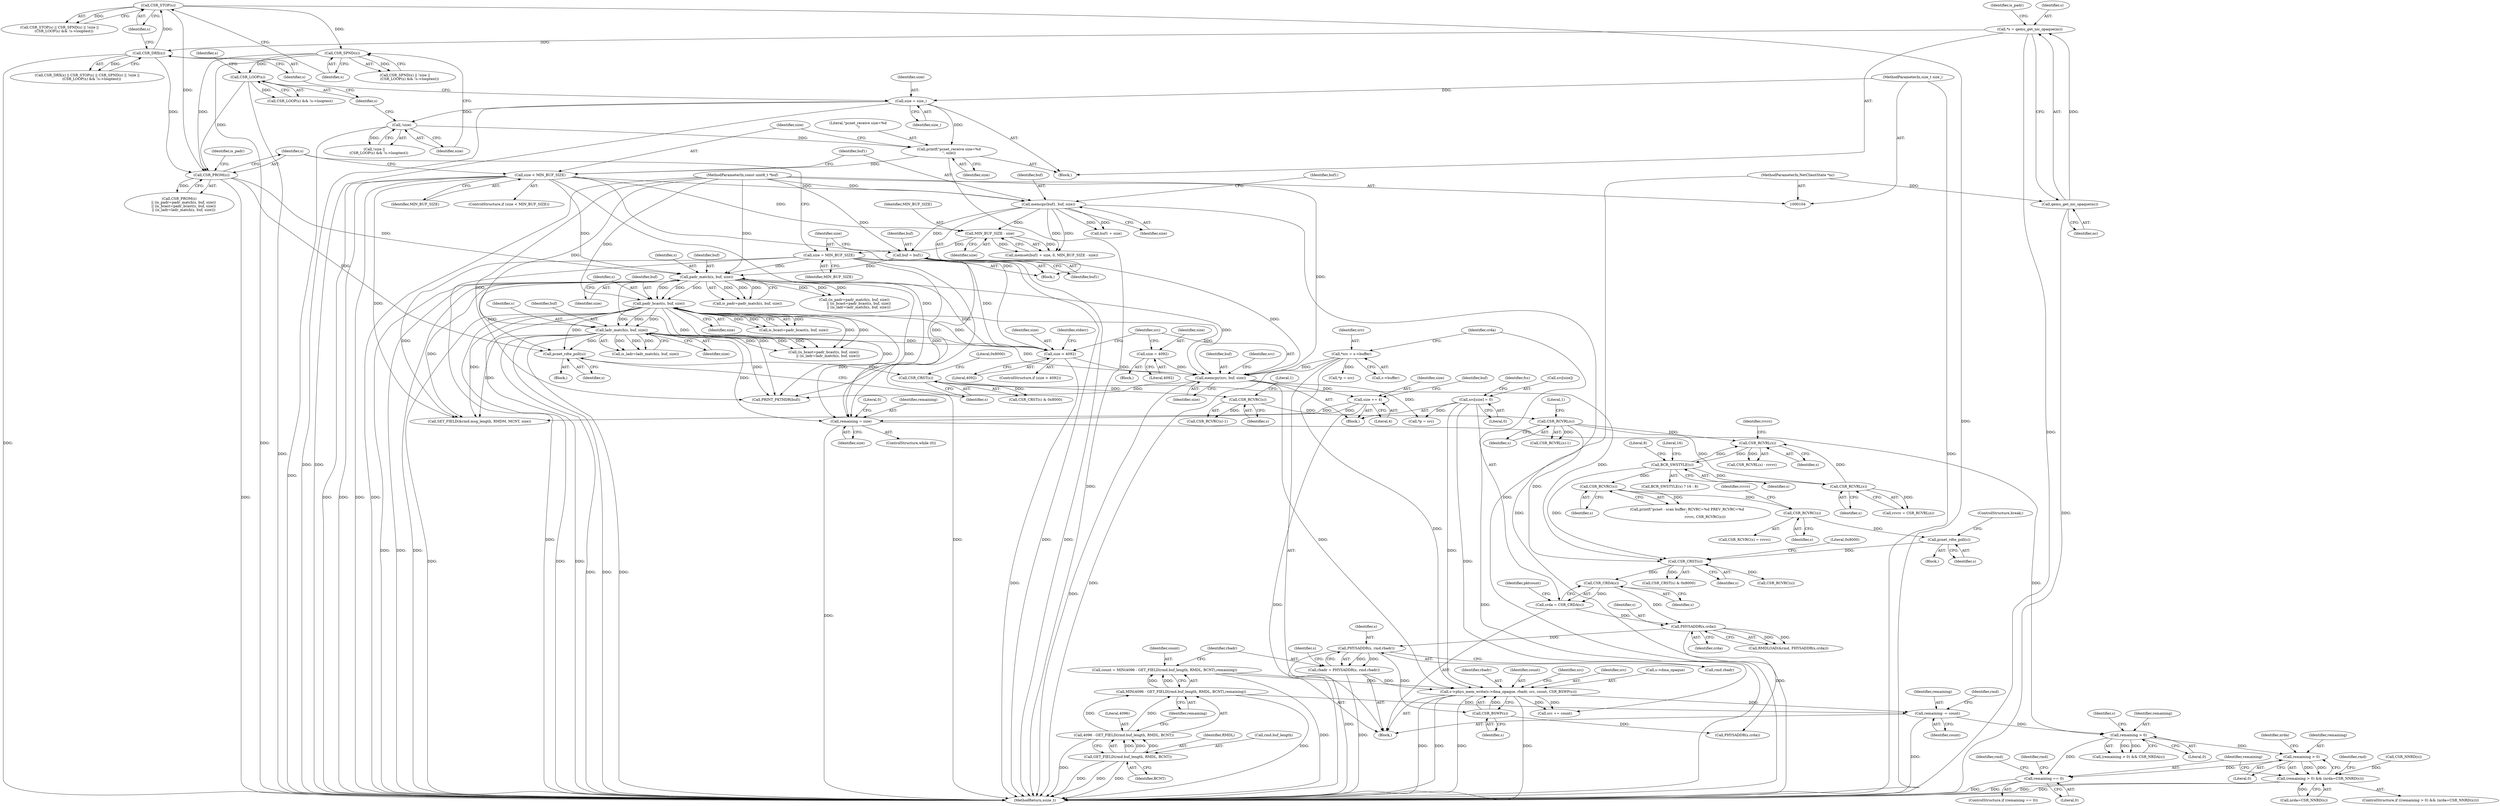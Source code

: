 digraph "0_qemu_8b98a2f07175d46c3f7217639bd5e03f2ec56343@API" {
"1000537" [label="(Call,remaining > 0)"];
"1000500" [label="(Call,remaining > 0)"];
"1000473" [label="(Call,remaining -= count)"];
"1000461" [label="(Call,s->phys_mem_write(s->dma_opaque, rbadr, src, count, CSR_BSWP(s)))"];
"1000454" [label="(Call,rbadr = PHYSADDR(s, rmd.rbadr))"];
"1000456" [label="(Call,PHYSADDR(s, rmd.rbadr))"];
"1000429" [label="(Call,PHYSADDR(s,crda))"];
"1000330" [label="(Call,CSR_CRDA(s))"];
"1000301" [label="(Call,CSR_CRST(s))"];
"1000238" [label="(Call,CSR_RCVRL(s))"];
"1000229" [label="(Call,CSR_RCVRC(s))"];
"1000217" [label="(Call,CSR_CRST(s))"];
"1000211" [label="(Call,pcnet_rdte_poll(s))"];
"1000188" [label="(Call,CSR_PROM(s))"];
"1000141" [label="(Call,CSR_STOP(s))"];
"1000138" [label="(Call,CSR_DRX(s))"];
"1000110" [label="(Call,*s = qemu_get_nic_opaque(nc))"];
"1000112" [label="(Call,qemu_get_nic_opaque(nc))"];
"1000105" [label="(MethodParameterIn,NetClientState *nc)"];
"1000150" [label="(Call,CSR_LOOP(s))"];
"1000144" [label="(Call,CSR_SPND(s))"];
"1000206" [label="(Call,ladr_match(s, buf, size))"];
"1000200" [label="(Call,padr_bcast(s, buf, size))"];
"1000193" [label="(Call,padr_match(s, buf, size))"];
"1000180" [label="(Call,buf = buf1)"];
"1000168" [label="(Call,memcpy(buf1, buf, size))"];
"1000106" [label="(MethodParameterIn,const uint8_t *buf)"];
"1000164" [label="(Call,size < MIN_BUF_SIZE)"];
"1000160" [label="(Call,printf(\"pcnet_receive size=%d\n\", size))"];
"1000133" [label="(Call,size = size_)"];
"1000107" [label="(MethodParameterIn,size_t size_)"];
"1000147" [label="(Call,!size)"];
"1000183" [label="(Call,size = MIN_BUF_SIZE)"];
"1000177" [label="(Call,MIN_BUF_SIZE - size)"];
"1000295" [label="(Call,pcnet_rdte_poll(s))"];
"1000292" [label="(Call,CSR_RCVRC(s))"];
"1000289" [label="(Call,CSR_RCVRC(s))"];
"1000270" [label="(Call,BCR_SWSTYLE(s))"];
"1000266" [label="(Call,CSR_RCVRL(s))"];
"1000256" [label="(Call,CSR_RCVRL(s))"];
"1000328" [label="(Call,crda = CSR_CRDA(s))"];
"1000358" [label="(Call,src[size] = 0)"];
"1000354" [label="(Call,memcpy(src, buf, size))"];
"1000322" [label="(Call,*src = s->buffer)"];
"1000351" [label="(Call,size = 4092)"];
"1000344" [label="(Call,size > 4092)"];
"1000441" [label="(Call,count = MIN(4096 - GET_FIELD(rmd.buf_length, RMDL, BCNT),remaining))"];
"1000443" [label="(Call,MIN(4096 - GET_FIELD(rmd.buf_length, RMDL, BCNT),remaining))"];
"1000444" [label="(Call,4096 - GET_FIELD(rmd.buf_length, RMDL, BCNT))"];
"1000446" [label="(Call,GET_FIELD(rmd.buf_length, RMDL, BCNT))"];
"1000468" [label="(Call,CSR_BSWP(s))"];
"1000494" [label="(Call,remaining = size)"];
"1000390" [label="(Call,size += 4)"];
"1000536" [label="(Call,(remaining > 0) && (nrda=CSR_NNRD(s)))"];
"1000565" [label="(Call,remaining == 0)"];
"1000204" [label="(Call,is_ladr=ladr_match(s, buf, size))"];
"1000133" [label="(Call,size = size_)"];
"1000465" [label="(Identifier,rbadr)"];
"1000400" [label="(Call,*p = src)"];
"1000177" [label="(Call,MIN_BUF_SIZE - size)"];
"1000359" [label="(Call,src[size])"];
"1000137" [label="(Call,CSR_DRX(s) || CSR_STOP(s) || CSR_SPND(s) || !size ||\n        (CSR_LOOP(s) && !s->looptest))"];
"1000443" [label="(Call,MIN(4096 - GET_FIELD(rmd.buf_length, RMDL, BCNT),remaining))"];
"1000645" [label="(Identifier,rmd)"];
"1000134" [label="(Identifier,size)"];
"1000463" [label="(Identifier,s)"];
"1000536" [label="(Call,(remaining > 0) && (nrda=CSR_NNRD(s)))"];
"1000203" [label="(Identifier,size)"];
"1000492" [label="(ControlStructure,while (0))"];
"1000458" [label="(Call,rmd.rbadr)"];
"1000166" [label="(Identifier,MIN_BUF_SIZE)"];
"1000257" [label="(Identifier,s)"];
"1000335" [label="(Identifier,pktcount)"];
"1000357" [label="(Identifier,size)"];
"1000567" [label="(Literal,0)"];
"1000187" [label="(Call,CSR_PROM(s)\n        || (is_padr=padr_match(s, buf, size))\n        || (is_bcast=padr_bcast(s, buf, size))\n        || (is_ladr=ladr_match(s, buf, size)))"];
"1000272" [label="(Literal,16)"];
"1000442" [label="(Identifier,count)"];
"1000547" [label="(Identifier,rmd)"];
"1000183" [label="(Call,size = MIN_BUF_SIZE)"];
"1000201" [label="(Identifier,s)"];
"1000302" [label="(Identifier,s)"];
"1000301" [label="(Call,CSR_CRST(s))"];
"1000135" [label="(Identifier,size_)"];
"1000473" [label="(Call,remaining -= count)"];
"1000139" [label="(Identifier,s)"];
"1000362" [label="(Literal,0)"];
"1000180" [label="(Call,buf = buf1)"];
"1000456" [label="(Call,PHYSADDR(s, rmd.rbadr))"];
"1000297" [label="(ControlStructure,break;)"];
"1000450" [label="(Identifier,RMDL)"];
"1000268" [label="(Identifier,rcvrc)"];
"1000470" [label="(Call,src += count)"];
"1000188" [label="(Call,CSR_PROM(s))"];
"1000426" [label="(Call,RMDLOAD(&rmd, PHYSADDR(s,crda)))"];
"1000172" [label="(Call,memset(buf1 + size, 0, MIN_BUF_SIZE - size))"];
"1000179" [label="(Identifier,size)"];
"1000322" [label="(Call,*src = s->buffer)"];
"1000181" [label="(Identifier,buf)"];
"1000355" [label="(Identifier,src)"];
"1000270" [label="(Call,BCR_SWSTYLE(s))"];
"1000185" [label="(Identifier,MIN_BUF_SIZE)"];
"1000165" [label="(Identifier,size)"];
"1000209" [label="(Identifier,size)"];
"1000116" [label="(Identifier,is_padr)"];
"1000173" [label="(Call,buf1 + size)"];
"1000330" [label="(Call,CSR_CRDA(s))"];
"1000496" [label="(Identifier,size)"];
"1000194" [label="(Identifier,s)"];
"1000564" [label="(ControlStructure,if (remaining == 0))"];
"1000541" [label="(Identifier,nrda)"];
"1000265" [label="(Call,CSR_RCVRL(s) - rcvrc)"];
"1000329" [label="(Identifier,crda)"];
"1000168" [label="(Call,memcpy(buf1, buf, size))"];
"1000542" [label="(Call,CSR_NNRD(s))"];
"1000324" [label="(Call,s->buffer)"];
"1000286" [label="(Call,printf(\"pcnet - scan buffer: RCVRC=%d PREV_RCVRC=%d\n\",\n                                rcvrc, CSR_RCVRC(s)))"];
"1000565" [label="(Call,remaining == 0)"];
"1000424" [label="(Call,PRINT_PKTHDR(buf))"];
"1000212" [label="(Identifier,s)"];
"1000230" [label="(Identifier,s)"];
"1000429" [label="(Call,PHYSADDR(s,crda))"];
"1000198" [label="(Call,is_bcast=padr_bcast(s, buf, size))"];
"1000140" [label="(Call,CSR_STOP(s) || CSR_SPND(s) || !size ||\n        (CSR_LOOP(s) && !s->looptest))"];
"1000537" [label="(Call,remaining > 0)"];
"1000105" [label="(MethodParameterIn,NetClientState *nc)"];
"1000191" [label="(Call,is_padr=padr_match(s, buf, size))"];
"1000162" [label="(Identifier,size)"];
"1000217" [label="(Call,CSR_CRST(s))"];
"1000138" [label="(Call,CSR_DRX(s))"];
"1000392" [label="(Literal,4)"];
"1000144" [label="(Call,CSR_SPND(s))"];
"1000500" [label="(Call,remaining > 0)"];
"1000229" [label="(Call,CSR_RCVRC(s))"];
"1000345" [label="(Identifier,size)"];
"1000189" [label="(Identifier,s)"];
"1000107" [label="(MethodParameterIn,size_t size_)"];
"1000323" [label="(Identifier,src)"];
"1000352" [label="(Identifier,size)"];
"1000446" [label="(Call,GET_FIELD(rmd.buf_length, RMDL, BCNT))"];
"1000148" [label="(Identifier,size)"];
"1000228" [label="(Call,CSR_RCVRC(s)-1)"];
"1000300" [label="(Call,CSR_CRST(s) & 0x8000)"];
"1000303" [label="(Literal,0x8000)"];
"1000154" [label="(Identifier,s)"];
"1000216" [label="(Call,CSR_CRST(s) & 0x8000)"];
"1000474" [label="(Identifier,remaining)"];
"1000444" [label="(Call,4096 - GET_FIELD(rmd.buf_length, RMDL, BCNT))"];
"1000451" [label="(Identifier,BCNT)"];
"1000540" [label="(Call,nrda=CSR_NNRD(s))"];
"1000151" [label="(Identifier,s)"];
"1000169" [label="(Identifier,buf1)"];
"1000493" [label="(Literal,0)"];
"1000143" [label="(Call,CSR_SPND(s) || !size ||\n        (CSR_LOOP(s) && !s->looptest))"];
"1000190" [label="(Call,(is_padr=padr_match(s, buf, size))\n        || (is_bcast=padr_bcast(s, buf, size))\n        || (is_ladr=ladr_match(s, buf, size)))"];
"1000161" [label="(Literal,\"pcnet_receive size=%d\n\")"];
"1000267" [label="(Identifier,s)"];
"1000452" [label="(Identifier,remaining)"];
"1000455" [label="(Identifier,rbadr)"];
"1000254" [label="(Call,rcvrc = CSR_RCVRL(s))"];
"1000461" [label="(Call,s->phys_mem_write(s->dma_opaque, rbadr, src, count, CSR_BSWP(s)))"];
"1000535" [label="(ControlStructure,if ((remaining > 0) && (nrda=CSR_NNRD(s))))"];
"1000285" [label="(Block,)"];
"1000499" [label="(Call,(remaining > 0) && CSR_NRDA(s))"];
"1000291" [label="(Call,CSR_RCVRC(s) = rcvrc)"];
"1000141" [label="(Call,CSR_STOP(s))"];
"1000200" [label="(Call,padr_bcast(s, buf, size))"];
"1000184" [label="(Identifier,size)"];
"1000195" [label="(Identifier,buf)"];
"1000342" [label="(Block,)"];
"1000343" [label="(ControlStructure,if (size > 4092))"];
"1000711" [label="(MethodReturn,ssize_t)"];
"1000569" [label="(Call,SET_FIELD(&rmd.msg_length, RMDM, MCNT, size))"];
"1000447" [label="(Call,rmd.buf_length)"];
"1000142" [label="(Identifier,s)"];
"1000292" [label="(Call,CSR_RCVRC(s))"];
"1000110" [label="(Call,*s = qemu_get_nic_opaque(nc))"];
"1000269" [label="(Call,BCR_SWSTYLE(s) ? 16 : 8)"];
"1000441" [label="(Call,count = MIN(4096 - GET_FIELD(rmd.buf_length, RMDL, BCNT),remaining))"];
"1000240" [label="(Literal,1)"];
"1000266" [label="(Call,CSR_RCVRL(s))"];
"1000211" [label="(Call,pcnet_rdte_poll(s))"];
"1000344" [label="(Call,size > 4092)"];
"1000108" [label="(Block,)"];
"1000475" [label="(Identifier,count)"];
"1000197" [label="(Call,(is_bcast=padr_bcast(s, buf, size))\n        || (is_ladr=ladr_match(s, buf, size)))"];
"1000468" [label="(Call,CSR_BSWP(s))"];
"1000431" [label="(Identifier,crda)"];
"1000170" [label="(Identifier,buf)"];
"1000146" [label="(Call,!size ||\n        (CSR_LOOP(s) && !s->looptest))"];
"1000290" [label="(Identifier,s)"];
"1000112" [label="(Call,qemu_get_nic_opaque(nc))"];
"1000351" [label="(Call,size = 4092)"];
"1000494" [label="(Call,remaining = size)"];
"1000346" [label="(Literal,4092)"];
"1000196" [label="(Identifier,size)"];
"1000502" [label="(Literal,0)"];
"1000479" [label="(Identifier,rmd)"];
"1000149" [label="(Call,CSR_LOOP(s) && !s->looptest)"];
"1000238" [label="(Call,CSR_RCVRL(s))"];
"1000163" [label="(ControlStructure,if (size < MIN_BUF_SIZE))"];
"1000539" [label="(Literal,0)"];
"1000538" [label="(Identifier,remaining)"];
"1000293" [label="(Identifier,s)"];
"1000271" [label="(Identifier,s)"];
"1000349" [label="(Identifier,stderr)"];
"1000445" [label="(Literal,4096)"];
"1000365" [label="(Identifier,fcs)"];
"1000467" [label="(Identifier,count)"];
"1000495" [label="(Identifier,remaining)"];
"1000572" [label="(Identifier,rmd)"];
"1000147" [label="(Call,!size)"];
"1000471" [label="(Identifier,src)"];
"1000193" [label="(Call,padr_match(s, buf, size))"];
"1000207" [label="(Identifier,s)"];
"1000391" [label="(Identifier,size)"];
"1000320" [label="(Block,)"];
"1000347" [label="(Block,)"];
"1000294" [label="(Identifier,rcvrc)"];
"1000192" [label="(Identifier,is_padr)"];
"1000289" [label="(Call,CSR_RCVRC(s))"];
"1000239" [label="(Identifier,s)"];
"1000150" [label="(Call,CSR_LOOP(s))"];
"1000454" [label="(Call,rbadr = PHYSADDR(s, rmd.rbadr))"];
"1000218" [label="(Identifier,s)"];
"1000469" [label="(Identifier,s)"];
"1000210" [label="(Block,)"];
"1000368" [label="(Call,*p = src)"];
"1000295" [label="(Call,pcnet_rdte_poll(s))"];
"1000390" [label="(Call,size += 4)"];
"1000296" [label="(Identifier,s)"];
"1000354" [label="(Call,memcpy(src, buf, size))"];
"1000164" [label="(Call,size < MIN_BUF_SIZE)"];
"1000182" [label="(Identifier,buf1)"];
"1000174" [label="(Identifier,buf1)"];
"1000256" [label="(Call,CSR_RCVRL(s))"];
"1000219" [label="(Literal,0x8000)"];
"1000145" [label="(Identifier,s)"];
"1000171" [label="(Identifier,size)"];
"1000457" [label="(Identifier,s)"];
"1000178" [label="(Identifier,MIN_BUF_SIZE)"];
"1000501" [label="(Identifier,remaining)"];
"1000328" [label="(Call,crda = CSR_CRDA(s))"];
"1000566" [label="(Identifier,remaining)"];
"1000487" [label="(Call,PHYSADDR(s,crda))"];
"1000466" [label="(Identifier,src)"];
"1000106" [label="(MethodParameterIn,const uint8_t *buf)"];
"1000273" [label="(Literal,8)"];
"1000358" [label="(Call,src[size] = 0)"];
"1000111" [label="(Identifier,s)"];
"1000231" [label="(Literal,1)"];
"1000356" [label="(Identifier,buf)"];
"1000425" [label="(Identifier,buf)"];
"1000237" [label="(Call,CSR_RCVRL(s)-1)"];
"1000206" [label="(Call,ladr_match(s, buf, size))"];
"1000331" [label="(Identifier,s)"];
"1000113" [label="(Identifier,nc)"];
"1000430" [label="(Identifier,s)"];
"1000504" [label="(Identifier,s)"];
"1000360" [label="(Identifier,src)"];
"1000208" [label="(Identifier,buf)"];
"1000307" [label="(Call,CSR_RCVRC(s))"];
"1000462" [label="(Call,s->dma_opaque)"];
"1000160" [label="(Call,printf(\"pcnet_receive size=%d\n\", size))"];
"1000202" [label="(Identifier,buf)"];
"1000353" [label="(Literal,4092)"];
"1000167" [label="(Block,)"];
"1000537" -> "1000536"  [label="AST: "];
"1000537" -> "1000539"  [label="CFG: "];
"1000538" -> "1000537"  [label="AST: "];
"1000539" -> "1000537"  [label="AST: "];
"1000541" -> "1000537"  [label="CFG: "];
"1000536" -> "1000537"  [label="CFG: "];
"1000537" -> "1000536"  [label="DDG: "];
"1000537" -> "1000536"  [label="DDG: "];
"1000500" -> "1000537"  [label="DDG: "];
"1000537" -> "1000565"  [label="DDG: "];
"1000500" -> "1000499"  [label="AST: "];
"1000500" -> "1000502"  [label="CFG: "];
"1000501" -> "1000500"  [label="AST: "];
"1000502" -> "1000500"  [label="AST: "];
"1000504" -> "1000500"  [label="CFG: "];
"1000499" -> "1000500"  [label="CFG: "];
"1000500" -> "1000499"  [label="DDG: "];
"1000500" -> "1000499"  [label="DDG: "];
"1000473" -> "1000500"  [label="DDG: "];
"1000494" -> "1000500"  [label="DDG: "];
"1000500" -> "1000565"  [label="DDG: "];
"1000473" -> "1000320"  [label="AST: "];
"1000473" -> "1000475"  [label="CFG: "];
"1000474" -> "1000473"  [label="AST: "];
"1000475" -> "1000473"  [label="AST: "];
"1000479" -> "1000473"  [label="CFG: "];
"1000473" -> "1000711"  [label="DDG: "];
"1000461" -> "1000473"  [label="DDG: "];
"1000443" -> "1000473"  [label="DDG: "];
"1000461" -> "1000320"  [label="AST: "];
"1000461" -> "1000468"  [label="CFG: "];
"1000462" -> "1000461"  [label="AST: "];
"1000465" -> "1000461"  [label="AST: "];
"1000466" -> "1000461"  [label="AST: "];
"1000467" -> "1000461"  [label="AST: "];
"1000468" -> "1000461"  [label="AST: "];
"1000471" -> "1000461"  [label="CFG: "];
"1000461" -> "1000711"  [label="DDG: "];
"1000461" -> "1000711"  [label="DDG: "];
"1000461" -> "1000711"  [label="DDG: "];
"1000461" -> "1000711"  [label="DDG: "];
"1000454" -> "1000461"  [label="DDG: "];
"1000358" -> "1000461"  [label="DDG: "];
"1000354" -> "1000461"  [label="DDG: "];
"1000322" -> "1000461"  [label="DDG: "];
"1000441" -> "1000461"  [label="DDG: "];
"1000468" -> "1000461"  [label="DDG: "];
"1000461" -> "1000470"  [label="DDG: "];
"1000461" -> "1000470"  [label="DDG: "];
"1000454" -> "1000320"  [label="AST: "];
"1000454" -> "1000456"  [label="CFG: "];
"1000455" -> "1000454"  [label="AST: "];
"1000456" -> "1000454"  [label="AST: "];
"1000463" -> "1000454"  [label="CFG: "];
"1000454" -> "1000711"  [label="DDG: "];
"1000456" -> "1000454"  [label="DDG: "];
"1000456" -> "1000454"  [label="DDG: "];
"1000456" -> "1000458"  [label="CFG: "];
"1000457" -> "1000456"  [label="AST: "];
"1000458" -> "1000456"  [label="AST: "];
"1000456" -> "1000711"  [label="DDG: "];
"1000429" -> "1000456"  [label="DDG: "];
"1000456" -> "1000468"  [label="DDG: "];
"1000429" -> "1000426"  [label="AST: "];
"1000429" -> "1000431"  [label="CFG: "];
"1000430" -> "1000429"  [label="AST: "];
"1000431" -> "1000429"  [label="AST: "];
"1000426" -> "1000429"  [label="CFG: "];
"1000429" -> "1000426"  [label="DDG: "];
"1000429" -> "1000426"  [label="DDG: "];
"1000330" -> "1000429"  [label="DDG: "];
"1000328" -> "1000429"  [label="DDG: "];
"1000429" -> "1000487"  [label="DDG: "];
"1000330" -> "1000328"  [label="AST: "];
"1000330" -> "1000331"  [label="CFG: "];
"1000331" -> "1000330"  [label="AST: "];
"1000328" -> "1000330"  [label="CFG: "];
"1000330" -> "1000328"  [label="DDG: "];
"1000301" -> "1000330"  [label="DDG: "];
"1000301" -> "1000300"  [label="AST: "];
"1000301" -> "1000302"  [label="CFG: "];
"1000302" -> "1000301"  [label="AST: "];
"1000303" -> "1000301"  [label="CFG: "];
"1000301" -> "1000300"  [label="DDG: "];
"1000238" -> "1000301"  [label="DDG: "];
"1000295" -> "1000301"  [label="DDG: "];
"1000217" -> "1000301"  [label="DDG: "];
"1000270" -> "1000301"  [label="DDG: "];
"1000301" -> "1000307"  [label="DDG: "];
"1000238" -> "1000237"  [label="AST: "];
"1000238" -> "1000239"  [label="CFG: "];
"1000239" -> "1000238"  [label="AST: "];
"1000240" -> "1000238"  [label="CFG: "];
"1000238" -> "1000237"  [label="DDG: "];
"1000229" -> "1000238"  [label="DDG: "];
"1000238" -> "1000256"  [label="DDG: "];
"1000238" -> "1000266"  [label="DDG: "];
"1000229" -> "1000228"  [label="AST: "];
"1000229" -> "1000230"  [label="CFG: "];
"1000230" -> "1000229"  [label="AST: "];
"1000231" -> "1000229"  [label="CFG: "];
"1000229" -> "1000228"  [label="DDG: "];
"1000217" -> "1000229"  [label="DDG: "];
"1000217" -> "1000216"  [label="AST: "];
"1000217" -> "1000218"  [label="CFG: "];
"1000218" -> "1000217"  [label="AST: "];
"1000219" -> "1000217"  [label="CFG: "];
"1000217" -> "1000216"  [label="DDG: "];
"1000211" -> "1000217"  [label="DDG: "];
"1000211" -> "1000210"  [label="AST: "];
"1000211" -> "1000212"  [label="CFG: "];
"1000212" -> "1000211"  [label="AST: "];
"1000218" -> "1000211"  [label="CFG: "];
"1000188" -> "1000211"  [label="DDG: "];
"1000206" -> "1000211"  [label="DDG: "];
"1000193" -> "1000211"  [label="DDG: "];
"1000200" -> "1000211"  [label="DDG: "];
"1000188" -> "1000187"  [label="AST: "];
"1000188" -> "1000189"  [label="CFG: "];
"1000189" -> "1000188"  [label="AST: "];
"1000192" -> "1000188"  [label="CFG: "];
"1000187" -> "1000188"  [label="CFG: "];
"1000188" -> "1000711"  [label="DDG: "];
"1000188" -> "1000187"  [label="DDG: "];
"1000141" -> "1000188"  [label="DDG: "];
"1000150" -> "1000188"  [label="DDG: "];
"1000138" -> "1000188"  [label="DDG: "];
"1000144" -> "1000188"  [label="DDG: "];
"1000188" -> "1000193"  [label="DDG: "];
"1000141" -> "1000140"  [label="AST: "];
"1000141" -> "1000142"  [label="CFG: "];
"1000142" -> "1000141"  [label="AST: "];
"1000145" -> "1000141"  [label="CFG: "];
"1000140" -> "1000141"  [label="CFG: "];
"1000141" -> "1000711"  [label="DDG: "];
"1000141" -> "1000140"  [label="DDG: "];
"1000138" -> "1000141"  [label="DDG: "];
"1000141" -> "1000144"  [label="DDG: "];
"1000138" -> "1000137"  [label="AST: "];
"1000138" -> "1000139"  [label="CFG: "];
"1000139" -> "1000138"  [label="AST: "];
"1000142" -> "1000138"  [label="CFG: "];
"1000137" -> "1000138"  [label="CFG: "];
"1000138" -> "1000711"  [label="DDG: "];
"1000138" -> "1000137"  [label="DDG: "];
"1000110" -> "1000138"  [label="DDG: "];
"1000110" -> "1000108"  [label="AST: "];
"1000110" -> "1000112"  [label="CFG: "];
"1000111" -> "1000110"  [label="AST: "];
"1000112" -> "1000110"  [label="AST: "];
"1000116" -> "1000110"  [label="CFG: "];
"1000110" -> "1000711"  [label="DDG: "];
"1000112" -> "1000110"  [label="DDG: "];
"1000112" -> "1000113"  [label="CFG: "];
"1000113" -> "1000112"  [label="AST: "];
"1000112" -> "1000711"  [label="DDG: "];
"1000105" -> "1000112"  [label="DDG: "];
"1000105" -> "1000104"  [label="AST: "];
"1000105" -> "1000711"  [label="DDG: "];
"1000150" -> "1000149"  [label="AST: "];
"1000150" -> "1000151"  [label="CFG: "];
"1000151" -> "1000150"  [label="AST: "];
"1000154" -> "1000150"  [label="CFG: "];
"1000149" -> "1000150"  [label="CFG: "];
"1000150" -> "1000711"  [label="DDG: "];
"1000150" -> "1000149"  [label="DDG: "];
"1000144" -> "1000150"  [label="DDG: "];
"1000144" -> "1000143"  [label="AST: "];
"1000144" -> "1000145"  [label="CFG: "];
"1000145" -> "1000144"  [label="AST: "];
"1000148" -> "1000144"  [label="CFG: "];
"1000143" -> "1000144"  [label="CFG: "];
"1000144" -> "1000711"  [label="DDG: "];
"1000144" -> "1000143"  [label="DDG: "];
"1000206" -> "1000204"  [label="AST: "];
"1000206" -> "1000209"  [label="CFG: "];
"1000207" -> "1000206"  [label="AST: "];
"1000208" -> "1000206"  [label="AST: "];
"1000209" -> "1000206"  [label="AST: "];
"1000204" -> "1000206"  [label="CFG: "];
"1000206" -> "1000711"  [label="DDG: "];
"1000206" -> "1000711"  [label="DDG: "];
"1000206" -> "1000711"  [label="DDG: "];
"1000206" -> "1000197"  [label="DDG: "];
"1000206" -> "1000197"  [label="DDG: "];
"1000206" -> "1000197"  [label="DDG: "];
"1000206" -> "1000204"  [label="DDG: "];
"1000206" -> "1000204"  [label="DDG: "];
"1000206" -> "1000204"  [label="DDG: "];
"1000200" -> "1000206"  [label="DDG: "];
"1000200" -> "1000206"  [label="DDG: "];
"1000200" -> "1000206"  [label="DDG: "];
"1000106" -> "1000206"  [label="DDG: "];
"1000206" -> "1000344"  [label="DDG: "];
"1000206" -> "1000354"  [label="DDG: "];
"1000206" -> "1000424"  [label="DDG: "];
"1000206" -> "1000494"  [label="DDG: "];
"1000206" -> "1000569"  [label="DDG: "];
"1000200" -> "1000198"  [label="AST: "];
"1000200" -> "1000203"  [label="CFG: "];
"1000201" -> "1000200"  [label="AST: "];
"1000202" -> "1000200"  [label="AST: "];
"1000203" -> "1000200"  [label="AST: "];
"1000198" -> "1000200"  [label="CFG: "];
"1000200" -> "1000711"  [label="DDG: "];
"1000200" -> "1000711"  [label="DDG: "];
"1000200" -> "1000711"  [label="DDG: "];
"1000200" -> "1000197"  [label="DDG: "];
"1000200" -> "1000197"  [label="DDG: "];
"1000200" -> "1000197"  [label="DDG: "];
"1000200" -> "1000198"  [label="DDG: "];
"1000200" -> "1000198"  [label="DDG: "];
"1000200" -> "1000198"  [label="DDG: "];
"1000193" -> "1000200"  [label="DDG: "];
"1000193" -> "1000200"  [label="DDG: "];
"1000193" -> "1000200"  [label="DDG: "];
"1000106" -> "1000200"  [label="DDG: "];
"1000200" -> "1000344"  [label="DDG: "];
"1000200" -> "1000354"  [label="DDG: "];
"1000200" -> "1000424"  [label="DDG: "];
"1000200" -> "1000494"  [label="DDG: "];
"1000200" -> "1000569"  [label="DDG: "];
"1000193" -> "1000191"  [label="AST: "];
"1000193" -> "1000196"  [label="CFG: "];
"1000194" -> "1000193"  [label="AST: "];
"1000195" -> "1000193"  [label="AST: "];
"1000196" -> "1000193"  [label="AST: "];
"1000191" -> "1000193"  [label="CFG: "];
"1000193" -> "1000711"  [label="DDG: "];
"1000193" -> "1000711"  [label="DDG: "];
"1000193" -> "1000711"  [label="DDG: "];
"1000193" -> "1000190"  [label="DDG: "];
"1000193" -> "1000190"  [label="DDG: "];
"1000193" -> "1000190"  [label="DDG: "];
"1000193" -> "1000191"  [label="DDG: "];
"1000193" -> "1000191"  [label="DDG: "];
"1000193" -> "1000191"  [label="DDG: "];
"1000180" -> "1000193"  [label="DDG: "];
"1000106" -> "1000193"  [label="DDG: "];
"1000183" -> "1000193"  [label="DDG: "];
"1000164" -> "1000193"  [label="DDG: "];
"1000193" -> "1000344"  [label="DDG: "];
"1000193" -> "1000354"  [label="DDG: "];
"1000193" -> "1000424"  [label="DDG: "];
"1000193" -> "1000494"  [label="DDG: "];
"1000193" -> "1000569"  [label="DDG: "];
"1000180" -> "1000167"  [label="AST: "];
"1000180" -> "1000182"  [label="CFG: "];
"1000181" -> "1000180"  [label="AST: "];
"1000182" -> "1000180"  [label="AST: "];
"1000184" -> "1000180"  [label="CFG: "];
"1000180" -> "1000711"  [label="DDG: "];
"1000180" -> "1000711"  [label="DDG: "];
"1000168" -> "1000180"  [label="DDG: "];
"1000106" -> "1000180"  [label="DDG: "];
"1000180" -> "1000354"  [label="DDG: "];
"1000180" -> "1000424"  [label="DDG: "];
"1000168" -> "1000167"  [label="AST: "];
"1000168" -> "1000171"  [label="CFG: "];
"1000169" -> "1000168"  [label="AST: "];
"1000170" -> "1000168"  [label="AST: "];
"1000171" -> "1000168"  [label="AST: "];
"1000174" -> "1000168"  [label="CFG: "];
"1000168" -> "1000711"  [label="DDG: "];
"1000106" -> "1000168"  [label="DDG: "];
"1000164" -> "1000168"  [label="DDG: "];
"1000168" -> "1000172"  [label="DDG: "];
"1000168" -> "1000172"  [label="DDG: "];
"1000168" -> "1000173"  [label="DDG: "];
"1000168" -> "1000173"  [label="DDG: "];
"1000168" -> "1000177"  [label="DDG: "];
"1000106" -> "1000104"  [label="AST: "];
"1000106" -> "1000711"  [label="DDG: "];
"1000106" -> "1000354"  [label="DDG: "];
"1000106" -> "1000424"  [label="DDG: "];
"1000164" -> "1000163"  [label="AST: "];
"1000164" -> "1000166"  [label="CFG: "];
"1000165" -> "1000164"  [label="AST: "];
"1000166" -> "1000164"  [label="AST: "];
"1000169" -> "1000164"  [label="CFG: "];
"1000189" -> "1000164"  [label="CFG: "];
"1000164" -> "1000711"  [label="DDG: "];
"1000164" -> "1000711"  [label="DDG: "];
"1000164" -> "1000711"  [label="DDG: "];
"1000160" -> "1000164"  [label="DDG: "];
"1000164" -> "1000177"  [label="DDG: "];
"1000164" -> "1000344"  [label="DDG: "];
"1000164" -> "1000494"  [label="DDG: "];
"1000164" -> "1000569"  [label="DDG: "];
"1000160" -> "1000108"  [label="AST: "];
"1000160" -> "1000162"  [label="CFG: "];
"1000161" -> "1000160"  [label="AST: "];
"1000162" -> "1000160"  [label="AST: "];
"1000165" -> "1000160"  [label="CFG: "];
"1000160" -> "1000711"  [label="DDG: "];
"1000133" -> "1000160"  [label="DDG: "];
"1000147" -> "1000160"  [label="DDG: "];
"1000133" -> "1000108"  [label="AST: "];
"1000133" -> "1000135"  [label="CFG: "];
"1000134" -> "1000133"  [label="AST: "];
"1000135" -> "1000133"  [label="AST: "];
"1000139" -> "1000133"  [label="CFG: "];
"1000133" -> "1000711"  [label="DDG: "];
"1000133" -> "1000711"  [label="DDG: "];
"1000107" -> "1000133"  [label="DDG: "];
"1000133" -> "1000147"  [label="DDG: "];
"1000107" -> "1000104"  [label="AST: "];
"1000107" -> "1000711"  [label="DDG: "];
"1000147" -> "1000146"  [label="AST: "];
"1000147" -> "1000148"  [label="CFG: "];
"1000148" -> "1000147"  [label="AST: "];
"1000151" -> "1000147"  [label="CFG: "];
"1000146" -> "1000147"  [label="CFG: "];
"1000147" -> "1000711"  [label="DDG: "];
"1000147" -> "1000146"  [label="DDG: "];
"1000183" -> "1000167"  [label="AST: "];
"1000183" -> "1000185"  [label="CFG: "];
"1000184" -> "1000183"  [label="AST: "];
"1000185" -> "1000183"  [label="AST: "];
"1000189" -> "1000183"  [label="CFG: "];
"1000183" -> "1000711"  [label="DDG: "];
"1000183" -> "1000711"  [label="DDG: "];
"1000177" -> "1000183"  [label="DDG: "];
"1000183" -> "1000344"  [label="DDG: "];
"1000183" -> "1000494"  [label="DDG: "];
"1000183" -> "1000569"  [label="DDG: "];
"1000177" -> "1000172"  [label="AST: "];
"1000177" -> "1000179"  [label="CFG: "];
"1000178" -> "1000177"  [label="AST: "];
"1000179" -> "1000177"  [label="AST: "];
"1000172" -> "1000177"  [label="CFG: "];
"1000177" -> "1000172"  [label="DDG: "];
"1000177" -> "1000172"  [label="DDG: "];
"1000295" -> "1000285"  [label="AST: "];
"1000295" -> "1000296"  [label="CFG: "];
"1000296" -> "1000295"  [label="AST: "];
"1000297" -> "1000295"  [label="CFG: "];
"1000292" -> "1000295"  [label="DDG: "];
"1000292" -> "1000291"  [label="AST: "];
"1000292" -> "1000293"  [label="CFG: "];
"1000293" -> "1000292"  [label="AST: "];
"1000294" -> "1000292"  [label="CFG: "];
"1000289" -> "1000292"  [label="DDG: "];
"1000289" -> "1000286"  [label="AST: "];
"1000289" -> "1000290"  [label="CFG: "];
"1000290" -> "1000289"  [label="AST: "];
"1000286" -> "1000289"  [label="CFG: "];
"1000289" -> "1000286"  [label="DDG: "];
"1000270" -> "1000289"  [label="DDG: "];
"1000270" -> "1000269"  [label="AST: "];
"1000270" -> "1000271"  [label="CFG: "];
"1000271" -> "1000270"  [label="AST: "];
"1000272" -> "1000270"  [label="CFG: "];
"1000273" -> "1000270"  [label="CFG: "];
"1000270" -> "1000256"  [label="DDG: "];
"1000270" -> "1000266"  [label="DDG: "];
"1000266" -> "1000270"  [label="DDG: "];
"1000266" -> "1000265"  [label="AST: "];
"1000266" -> "1000267"  [label="CFG: "];
"1000267" -> "1000266"  [label="AST: "];
"1000268" -> "1000266"  [label="CFG: "];
"1000266" -> "1000265"  [label="DDG: "];
"1000256" -> "1000266"  [label="DDG: "];
"1000256" -> "1000254"  [label="AST: "];
"1000256" -> "1000257"  [label="CFG: "];
"1000257" -> "1000256"  [label="AST: "];
"1000254" -> "1000256"  [label="CFG: "];
"1000256" -> "1000254"  [label="DDG: "];
"1000328" -> "1000320"  [label="AST: "];
"1000329" -> "1000328"  [label="AST: "];
"1000335" -> "1000328"  [label="CFG: "];
"1000358" -> "1000342"  [label="AST: "];
"1000358" -> "1000362"  [label="CFG: "];
"1000359" -> "1000358"  [label="AST: "];
"1000362" -> "1000358"  [label="AST: "];
"1000365" -> "1000358"  [label="CFG: "];
"1000358" -> "1000711"  [label="DDG: "];
"1000358" -> "1000368"  [label="DDG: "];
"1000358" -> "1000470"  [label="DDG: "];
"1000354" -> "1000342"  [label="AST: "];
"1000354" -> "1000357"  [label="CFG: "];
"1000355" -> "1000354"  [label="AST: "];
"1000356" -> "1000354"  [label="AST: "];
"1000357" -> "1000354"  [label="AST: "];
"1000360" -> "1000354"  [label="CFG: "];
"1000354" -> "1000711"  [label="DDG: "];
"1000322" -> "1000354"  [label="DDG: "];
"1000351" -> "1000354"  [label="DDG: "];
"1000344" -> "1000354"  [label="DDG: "];
"1000354" -> "1000368"  [label="DDG: "];
"1000354" -> "1000390"  [label="DDG: "];
"1000354" -> "1000424"  [label="DDG: "];
"1000322" -> "1000320"  [label="AST: "];
"1000322" -> "1000324"  [label="CFG: "];
"1000323" -> "1000322"  [label="AST: "];
"1000324" -> "1000322"  [label="AST: "];
"1000329" -> "1000322"  [label="CFG: "];
"1000322" -> "1000711"  [label="DDG: "];
"1000322" -> "1000400"  [label="DDG: "];
"1000351" -> "1000347"  [label="AST: "];
"1000351" -> "1000353"  [label="CFG: "];
"1000352" -> "1000351"  [label="AST: "];
"1000353" -> "1000351"  [label="AST: "];
"1000355" -> "1000351"  [label="CFG: "];
"1000344" -> "1000343"  [label="AST: "];
"1000344" -> "1000346"  [label="CFG: "];
"1000345" -> "1000344"  [label="AST: "];
"1000346" -> "1000344"  [label="AST: "];
"1000349" -> "1000344"  [label="CFG: "];
"1000355" -> "1000344"  [label="CFG: "];
"1000344" -> "1000711"  [label="DDG: "];
"1000441" -> "1000320"  [label="AST: "];
"1000441" -> "1000443"  [label="CFG: "];
"1000442" -> "1000441"  [label="AST: "];
"1000443" -> "1000441"  [label="AST: "];
"1000455" -> "1000441"  [label="CFG: "];
"1000441" -> "1000711"  [label="DDG: "];
"1000443" -> "1000441"  [label="DDG: "];
"1000443" -> "1000441"  [label="DDG: "];
"1000443" -> "1000452"  [label="CFG: "];
"1000444" -> "1000443"  [label="AST: "];
"1000452" -> "1000443"  [label="AST: "];
"1000443" -> "1000711"  [label="DDG: "];
"1000444" -> "1000443"  [label="DDG: "];
"1000444" -> "1000443"  [label="DDG: "];
"1000444" -> "1000446"  [label="CFG: "];
"1000445" -> "1000444"  [label="AST: "];
"1000446" -> "1000444"  [label="AST: "];
"1000452" -> "1000444"  [label="CFG: "];
"1000444" -> "1000711"  [label="DDG: "];
"1000446" -> "1000444"  [label="DDG: "];
"1000446" -> "1000444"  [label="DDG: "];
"1000446" -> "1000444"  [label="DDG: "];
"1000446" -> "1000451"  [label="CFG: "];
"1000447" -> "1000446"  [label="AST: "];
"1000450" -> "1000446"  [label="AST: "];
"1000451" -> "1000446"  [label="AST: "];
"1000446" -> "1000711"  [label="DDG: "];
"1000446" -> "1000711"  [label="DDG: "];
"1000446" -> "1000711"  [label="DDG: "];
"1000468" -> "1000469"  [label="CFG: "];
"1000469" -> "1000468"  [label="AST: "];
"1000468" -> "1000487"  [label="DDG: "];
"1000494" -> "1000492"  [label="AST: "];
"1000494" -> "1000496"  [label="CFG: "];
"1000495" -> "1000494"  [label="AST: "];
"1000496" -> "1000494"  [label="AST: "];
"1000493" -> "1000494"  [label="CFG: "];
"1000494" -> "1000711"  [label="DDG: "];
"1000390" -> "1000494"  [label="DDG: "];
"1000390" -> "1000342"  [label="AST: "];
"1000390" -> "1000392"  [label="CFG: "];
"1000391" -> "1000390"  [label="AST: "];
"1000392" -> "1000390"  [label="AST: "];
"1000425" -> "1000390"  [label="CFG: "];
"1000390" -> "1000711"  [label="DDG: "];
"1000390" -> "1000569"  [label="DDG: "];
"1000536" -> "1000535"  [label="AST: "];
"1000536" -> "1000540"  [label="CFG: "];
"1000540" -> "1000536"  [label="AST: "];
"1000547" -> "1000536"  [label="CFG: "];
"1000566" -> "1000536"  [label="CFG: "];
"1000536" -> "1000711"  [label="DDG: "];
"1000536" -> "1000711"  [label="DDG: "];
"1000540" -> "1000536"  [label="DDG: "];
"1000542" -> "1000536"  [label="DDG: "];
"1000565" -> "1000564"  [label="AST: "];
"1000565" -> "1000567"  [label="CFG: "];
"1000566" -> "1000565"  [label="AST: "];
"1000567" -> "1000565"  [label="AST: "];
"1000572" -> "1000565"  [label="CFG: "];
"1000645" -> "1000565"  [label="CFG: "];
"1000565" -> "1000711"  [label="DDG: "];
"1000565" -> "1000711"  [label="DDG: "];
}
